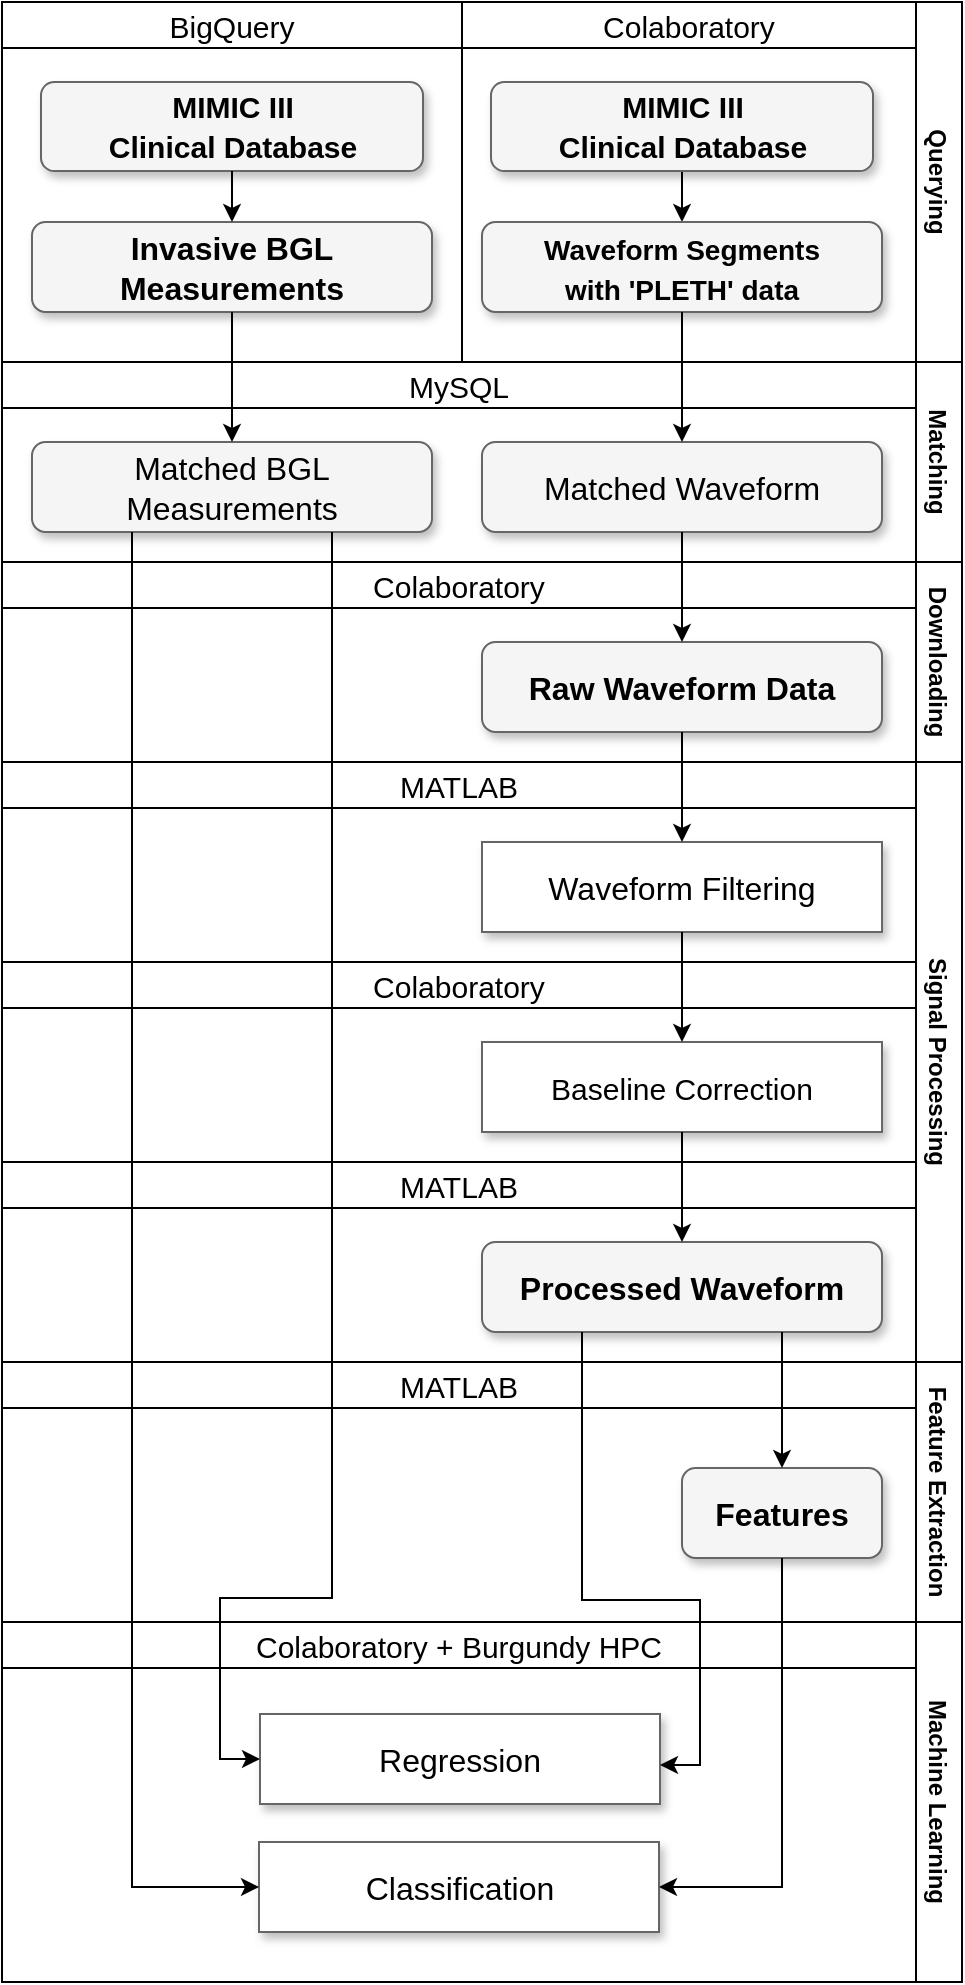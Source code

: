 <mxfile version="18.0.2" type="github">
  <diagram name="Page-1" id="e7e014a7-5840-1c2e-5031-d8a46d1fe8dd">
    <mxGraphModel dx="1422" dy="1620" grid="1" gridSize="10" guides="1" tooltips="1" connect="1" arrows="1" fold="1" page="1" pageScale="1" pageWidth="1169" pageHeight="826" background="none" math="0" shadow="0">
      <root>
        <mxCell id="0" />
        <mxCell id="1" parent="0" />
        <mxCell id="XczygdeK2oJh0JfADrBz-80" value="MySQL" style="swimlane;rounded=0;fontSize=15;fillColor=#FFFFFF;startSize=23;fontStyle=0" vertex="1" parent="1">
          <mxGeometry x="290" y="120" width="457" height="100" as="geometry" />
        </mxCell>
        <mxCell id="XczygdeK2oJh0JfADrBz-41" value="Querying" style="swimlane;horizontal=0;rotation=-180;fontStyle=1" vertex="1" parent="1">
          <mxGeometry x="290" y="-60" width="480" height="180" as="geometry" />
        </mxCell>
        <mxCell id="XczygdeK2oJh0JfADrBz-75" value="Colaboratory" style="swimlane;rounded=0;fontSize=15;fillColor=#FFFFFF;startSize=23;fontStyle=0" vertex="1" parent="XczygdeK2oJh0JfADrBz-41">
          <mxGeometry x="230" width="227" height="180" as="geometry" />
        </mxCell>
        <mxCell id="XczygdeK2oJh0JfADrBz-79" value="" style="edgeStyle=orthogonalEdgeStyle;rounded=0;orthogonalLoop=1;jettySize=auto;html=1;fontSize=15;" edge="1" parent="XczygdeK2oJh0JfADrBz-75" source="XczygdeK2oJh0JfADrBz-77" target="XczygdeK2oJh0JfADrBz-49">
          <mxGeometry relative="1" as="geometry" />
        </mxCell>
        <mxCell id="XczygdeK2oJh0JfADrBz-77" value="&lt;b style=&quot;font-size: 15px;&quot;&gt;&lt;font style=&quot;font-size: 15px;&quot;&gt;MIMIC III&lt;br&gt;Clinical Database&lt;/font&gt;&lt;/b&gt;" style="whiteSpace=wrap;html=1;rounded=1;shadow=1;strokeWidth=1;fontSize=16;align=center;fillColor=#F5F5F5;strokeColor=#666666;" vertex="1" parent="XczygdeK2oJh0JfADrBz-75">
          <mxGeometry x="14.5" y="40" width="191" height="44.5" as="geometry" />
        </mxCell>
        <mxCell id="XczygdeK2oJh0JfADrBz-49" value="&lt;font style=&quot;font-size: 14px;&quot;&gt;Waveform Segments &lt;br&gt;with &#39;PLETH&#39; data&lt;/font&gt;" style="whiteSpace=wrap;html=1;rounded=1;shadow=1;strokeWidth=1;fontSize=16;align=center;fillColor=#F5F5F5;strokeColor=#666666;fontStyle=1" vertex="1" parent="XczygdeK2oJh0JfADrBz-75">
          <mxGeometry x="10" y="110" width="200" height="45" as="geometry" />
        </mxCell>
        <mxCell id="XczygdeK2oJh0JfADrBz-74" value="BigQuery" style="swimlane;rounded=0;fontSize=15;fillColor=#FFFFFF;startSize=23;fontStyle=0" vertex="1" parent="XczygdeK2oJh0JfADrBz-41">
          <mxGeometry width="230" height="180" as="geometry" />
        </mxCell>
        <mxCell id="XczygdeK2oJh0JfADrBz-48" value="&lt;b&gt;&lt;font style=&quot;font-size: 16px;&quot;&gt;Invasive BGL Measurements&lt;/font&gt;&lt;/b&gt;" style="whiteSpace=wrap;html=1;rounded=1;shadow=1;strokeWidth=1;fontSize=16;align=center;fillColor=#F5F5F5;strokeColor=#666666;" vertex="1" parent="XczygdeK2oJh0JfADrBz-74">
          <mxGeometry x="15" y="110" width="200" height="45" as="geometry" />
        </mxCell>
        <mxCell id="XczygdeK2oJh0JfADrBz-42" value="&lt;b style=&quot;font-size: 15px;&quot;&gt;&lt;font style=&quot;font-size: 15px;&quot;&gt;MIMIC III&lt;br&gt;Clinical Database&lt;/font&gt;&lt;/b&gt;" style="whiteSpace=wrap;html=1;rounded=1;shadow=1;strokeWidth=1;fontSize=16;align=center;fillColor=#f5f5f5;strokeColor=#666666;" vertex="1" parent="XczygdeK2oJh0JfADrBz-74">
          <mxGeometry x="19.5" y="40" width="191" height="44.5" as="geometry" />
        </mxCell>
        <mxCell id="XczygdeK2oJh0JfADrBz-76" style="edgeStyle=orthogonalEdgeStyle;rounded=0;orthogonalLoop=1;jettySize=auto;html=1;entryX=0.5;entryY=0;entryDx=0;entryDy=0;fontSize=15;" edge="1" parent="XczygdeK2oJh0JfADrBz-74" source="XczygdeK2oJh0JfADrBz-42" target="XczygdeK2oJh0JfADrBz-48">
          <mxGeometry relative="1" as="geometry" />
        </mxCell>
        <mxCell id="XczygdeK2oJh0JfADrBz-69" value="Signal Processing" style="swimlane;horizontal=0;rotation=-180;startSize=23;fontStyle=1" vertex="1" parent="1">
          <mxGeometry x="290" y="320" width="480" height="300" as="geometry" />
        </mxCell>
        <mxCell id="XczygdeK2oJh0JfADrBz-90" value="MATLAB" style="swimlane;rounded=0;fontSize=15;fillColor=#FFFFFF;fontStyle=0" vertex="1" parent="XczygdeK2oJh0JfADrBz-69">
          <mxGeometry width="457" height="100" as="geometry" />
        </mxCell>
        <mxCell id="XczygdeK2oJh0JfADrBz-91" value="Waveform Filtering" style="whiteSpace=wrap;html=1;rounded=0;shadow=1;strokeWidth=1;fontSize=16;align=center;fillColor=#FFFFFF;strokeColor=#666666;" vertex="1" parent="XczygdeK2oJh0JfADrBz-90">
          <mxGeometry x="240" y="40" width="200" height="45" as="geometry" />
        </mxCell>
        <mxCell id="XczygdeK2oJh0JfADrBz-92" value="Colaboratory" style="swimlane;rounded=0;fontSize=15;fillColor=#FFFFFF;fontStyle=0" vertex="1" parent="XczygdeK2oJh0JfADrBz-69">
          <mxGeometry y="100" width="457" height="100" as="geometry" />
        </mxCell>
        <mxCell id="XczygdeK2oJh0JfADrBz-93" value="&lt;span style=&quot;font-size: 15px;&quot;&gt;Baseline Correction&lt;/span&gt;" style="whiteSpace=wrap;html=1;rounded=0;shadow=1;strokeWidth=1;fontSize=16;align=center;fillColor=#FFFFFF;strokeColor=#666666;" vertex="1" parent="XczygdeK2oJh0JfADrBz-92">
          <mxGeometry x="240" y="40" width="200" height="45" as="geometry" />
        </mxCell>
        <mxCell id="XczygdeK2oJh0JfADrBz-94" value="MATLAB" style="swimlane;rounded=0;fontSize=15;fillColor=#FFFFFF;fontStyle=0" vertex="1" parent="XczygdeK2oJh0JfADrBz-69">
          <mxGeometry y="200" width="457" height="100" as="geometry" />
        </mxCell>
        <mxCell id="XczygdeK2oJh0JfADrBz-71" value="&lt;b&gt;Processed Waveform&lt;/b&gt;" style="whiteSpace=wrap;html=1;rounded=1;shadow=1;strokeWidth=1;fontSize=16;align=center;fillColor=#F5F5F5;strokeColor=#666666;" vertex="1" parent="XczygdeK2oJh0JfADrBz-94">
          <mxGeometry x="240" y="40" width="200" height="45" as="geometry" />
        </mxCell>
        <mxCell id="XczygdeK2oJh0JfADrBz-97" style="edgeStyle=orthogonalEdgeStyle;rounded=0;orthogonalLoop=1;jettySize=auto;html=1;entryX=0.5;entryY=0;entryDx=0;entryDy=0;fontSize=8;" edge="1" parent="XczygdeK2oJh0JfADrBz-69" source="XczygdeK2oJh0JfADrBz-91" target="XczygdeK2oJh0JfADrBz-93">
          <mxGeometry relative="1" as="geometry" />
        </mxCell>
        <mxCell id="XczygdeK2oJh0JfADrBz-98" style="edgeStyle=orthogonalEdgeStyle;rounded=0;orthogonalLoop=1;jettySize=auto;html=1;entryX=0.5;entryY=0;entryDx=0;entryDy=0;fontSize=8;" edge="1" parent="XczygdeK2oJh0JfADrBz-69" source="XczygdeK2oJh0JfADrBz-93" target="XczygdeK2oJh0JfADrBz-71">
          <mxGeometry relative="1" as="geometry" />
        </mxCell>
        <mxCell id="XczygdeK2oJh0JfADrBz-55" value="Matching" style="swimlane;horizontal=0;rotation=-180;startSize=23;fontStyle=1" vertex="1" parent="1">
          <mxGeometry x="290" y="120" width="480" height="100" as="geometry" />
        </mxCell>
        <mxCell id="XczygdeK2oJh0JfADrBz-62" value="Matched Waveform" style="whiteSpace=wrap;html=1;rounded=1;shadow=1;strokeWidth=1;fontSize=16;align=center;fillColor=#F5F5F5;strokeColor=#666666;" vertex="1" parent="XczygdeK2oJh0JfADrBz-55">
          <mxGeometry x="240" y="40" width="200" height="45" as="geometry" />
        </mxCell>
        <mxCell id="XczygdeK2oJh0JfADrBz-60" value="Matched BGL Measurements" style="whiteSpace=wrap;html=1;rounded=1;shadow=1;strokeWidth=1;fontSize=16;align=center;fillColor=#F5F5F5;strokeColor=#666666;" vertex="1" parent="XczygdeK2oJh0JfADrBz-55">
          <mxGeometry x="15" y="40" width="200" height="45" as="geometry" />
        </mxCell>
        <mxCell id="XczygdeK2oJh0JfADrBz-67" style="edgeStyle=orthogonalEdgeStyle;rounded=0;orthogonalLoop=1;jettySize=auto;html=1;exitX=0.5;exitY=1;exitDx=0;exitDy=0;entryX=0.5;entryY=0;entryDx=0;entryDy=0;fontSize=16;" edge="1" parent="1" source="XczygdeK2oJh0JfADrBz-49" target="XczygdeK2oJh0JfADrBz-62">
          <mxGeometry relative="1" as="geometry" />
        </mxCell>
        <mxCell id="XczygdeK2oJh0JfADrBz-81" style="edgeStyle=orthogonalEdgeStyle;rounded=0;orthogonalLoop=1;jettySize=auto;html=1;exitX=0.5;exitY=1;exitDx=0;exitDy=0;entryX=0.5;entryY=0;entryDx=0;entryDy=0;fontSize=15;" edge="1" parent="1" source="XczygdeK2oJh0JfADrBz-48" target="XczygdeK2oJh0JfADrBz-60">
          <mxGeometry relative="1" as="geometry" />
        </mxCell>
        <mxCell id="XczygdeK2oJh0JfADrBz-82" value="Downloading" style="swimlane;horizontal=0;rotation=-180;startSize=23;fontStyle=1" vertex="1" parent="1">
          <mxGeometry x="290" y="220" width="480" height="100" as="geometry" />
        </mxCell>
        <mxCell id="XczygdeK2oJh0JfADrBz-85" value="Colaboratory" style="swimlane;rounded=0;fontSize=15;fillColor=#FFFFFF;fontStyle=0" vertex="1" parent="XczygdeK2oJh0JfADrBz-82">
          <mxGeometry width="457" height="100" as="geometry" />
        </mxCell>
        <mxCell id="XczygdeK2oJh0JfADrBz-83" value="Raw Waveform Data" style="whiteSpace=wrap;html=1;rounded=1;shadow=1;strokeWidth=1;fontSize=16;align=center;fillColor=#F5F5F5;strokeColor=#666666;fontStyle=1" vertex="1" parent="XczygdeK2oJh0JfADrBz-85">
          <mxGeometry x="240" y="40" width="200" height="45" as="geometry" />
        </mxCell>
        <mxCell id="XczygdeK2oJh0JfADrBz-86" style="edgeStyle=orthogonalEdgeStyle;rounded=0;orthogonalLoop=1;jettySize=auto;html=1;fontSize=15;" edge="1" parent="1" source="XczygdeK2oJh0JfADrBz-62" target="XczygdeK2oJh0JfADrBz-83">
          <mxGeometry relative="1" as="geometry" />
        </mxCell>
        <mxCell id="XczygdeK2oJh0JfADrBz-96" style="edgeStyle=orthogonalEdgeStyle;rounded=0;orthogonalLoop=1;jettySize=auto;html=1;entryX=0.5;entryY=0;entryDx=0;entryDy=0;fontSize=8;" edge="1" parent="1" source="XczygdeK2oJh0JfADrBz-83" target="XczygdeK2oJh0JfADrBz-91">
          <mxGeometry relative="1" as="geometry" />
        </mxCell>
        <mxCell id="XczygdeK2oJh0JfADrBz-108" value="Feature Extraction" style="swimlane;horizontal=0;rounded=0;fontSize=12;fillColor=#FFFFFF;rotation=-180;" vertex="1" parent="1">
          <mxGeometry x="290" y="620" width="480" height="130" as="geometry" />
        </mxCell>
        <mxCell id="XczygdeK2oJh0JfADrBz-109" value="MATLAB" style="swimlane;rounded=0;fontSize=15;fillColor=#FFFFFF;fontStyle=0" vertex="1" parent="XczygdeK2oJh0JfADrBz-108">
          <mxGeometry width="457" height="130" as="geometry" />
        </mxCell>
        <mxCell id="XczygdeK2oJh0JfADrBz-110" value="&lt;b&gt;Features&lt;/b&gt;" style="whiteSpace=wrap;html=1;rounded=1;shadow=1;strokeWidth=1;fontSize=16;align=center;fillColor=#F5F5F5;strokeColor=#666666;" vertex="1" parent="XczygdeK2oJh0JfADrBz-109">
          <mxGeometry x="340" y="53" width="100" height="45" as="geometry" />
        </mxCell>
        <mxCell id="XczygdeK2oJh0JfADrBz-111" style="edgeStyle=orthogonalEdgeStyle;rounded=0;orthogonalLoop=1;jettySize=auto;html=1;fontSize=12;exitX=0.75;exitY=1;exitDx=0;exitDy=0;" edge="1" parent="1" source="XczygdeK2oJh0JfADrBz-71" target="XczygdeK2oJh0JfADrBz-110">
          <mxGeometry relative="1" as="geometry" />
        </mxCell>
        <mxCell id="XczygdeK2oJh0JfADrBz-113" value="Machine Learning" style="swimlane;horizontal=0;rounded=0;fontSize=12;fillColor=#FFFFFF;rotation=-180;" vertex="1" parent="1">
          <mxGeometry x="290" y="750" width="480" height="180" as="geometry" />
        </mxCell>
        <mxCell id="XczygdeK2oJh0JfADrBz-114" value="Colaboratory + Burgundy HPC" style="swimlane;rounded=0;fontSize=15;fillColor=#FFFFFF;fontStyle=0" vertex="1" parent="XczygdeK2oJh0JfADrBz-113">
          <mxGeometry width="457" height="180" as="geometry" />
        </mxCell>
        <mxCell id="XczygdeK2oJh0JfADrBz-116" value="Regression" style="whiteSpace=wrap;html=1;rounded=0;shadow=1;strokeWidth=1;fontSize=16;align=center;fillColor=#FFFFFF;strokeColor=#666666;" vertex="1" parent="XczygdeK2oJh0JfADrBz-114">
          <mxGeometry x="129" y="46" width="200" height="45" as="geometry" />
        </mxCell>
        <mxCell id="XczygdeK2oJh0JfADrBz-117" value="Classification" style="whiteSpace=wrap;html=1;rounded=0;shadow=1;strokeWidth=1;fontSize=16;align=center;fillColor=#FFFFFF;strokeColor=#666666;" vertex="1" parent="XczygdeK2oJh0JfADrBz-114">
          <mxGeometry x="128.5" y="110" width="200" height="45" as="geometry" />
        </mxCell>
        <mxCell id="XczygdeK2oJh0JfADrBz-118" style="edgeStyle=orthogonalEdgeStyle;rounded=0;orthogonalLoop=1;jettySize=auto;html=1;exitX=0.5;exitY=1;exitDx=0;exitDy=0;entryX=1;entryY=0.5;entryDx=0;entryDy=0;fontSize=15;" edge="1" parent="1" source="XczygdeK2oJh0JfADrBz-110" target="XczygdeK2oJh0JfADrBz-117">
          <mxGeometry relative="1" as="geometry" />
        </mxCell>
        <mxCell id="XczygdeK2oJh0JfADrBz-119" style="edgeStyle=orthogonalEdgeStyle;rounded=0;orthogonalLoop=1;jettySize=auto;html=1;exitX=0.25;exitY=1;exitDx=0;exitDy=0;entryX=0;entryY=0.5;entryDx=0;entryDy=0;fontSize=15;" edge="1" parent="1" source="XczygdeK2oJh0JfADrBz-60" target="XczygdeK2oJh0JfADrBz-117">
          <mxGeometry relative="1" as="geometry" />
        </mxCell>
        <mxCell id="XczygdeK2oJh0JfADrBz-120" style="edgeStyle=orthogonalEdgeStyle;rounded=0;orthogonalLoop=1;jettySize=auto;html=1;exitX=0.75;exitY=1;exitDx=0;exitDy=0;entryX=0;entryY=0.5;entryDx=0;entryDy=0;fontSize=15;" edge="1" parent="1" source="XczygdeK2oJh0JfADrBz-60">
          <mxGeometry relative="1" as="geometry">
            <mxPoint x="455" y="208" as="sourcePoint" />
            <mxPoint x="419" y="818.5" as="targetPoint" />
            <Array as="points">
              <mxPoint x="455" y="738" />
              <mxPoint x="399" y="738" />
              <mxPoint x="399" y="819" />
            </Array>
          </mxGeometry>
        </mxCell>
        <mxCell id="XczygdeK2oJh0JfADrBz-122" style="edgeStyle=orthogonalEdgeStyle;rounded=0;orthogonalLoop=1;jettySize=auto;html=1;exitX=0.25;exitY=1;exitDx=0;exitDy=0;entryX=1;entryY=0.5;entryDx=0;entryDy=0;fontSize=15;" edge="1" parent="1" source="XczygdeK2oJh0JfADrBz-71">
          <mxGeometry relative="1" as="geometry">
            <mxPoint x="580" y="611" as="sourcePoint" />
            <mxPoint x="619.0" y="821.5" as="targetPoint" />
            <Array as="points">
              <mxPoint x="580" y="739" />
              <mxPoint x="639" y="739" />
              <mxPoint x="639" y="822" />
            </Array>
          </mxGeometry>
        </mxCell>
      </root>
    </mxGraphModel>
  </diagram>
</mxfile>
